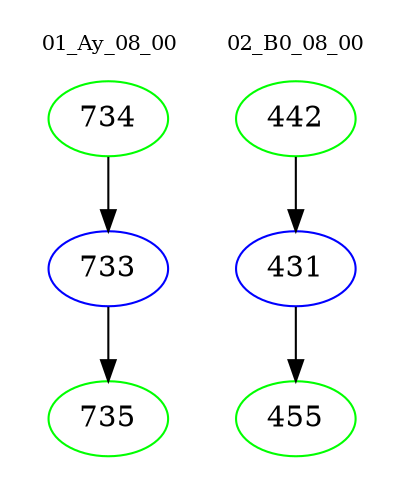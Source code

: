 digraph{
subgraph cluster_0 {
color = white
label = "01_Ay_08_00";
fontsize=10;
T0_734 [label="734", color="green"]
T0_734 -> T0_733 [color="black"]
T0_733 [label="733", color="blue"]
T0_733 -> T0_735 [color="black"]
T0_735 [label="735", color="green"]
}
subgraph cluster_1 {
color = white
label = "02_B0_08_00";
fontsize=10;
T1_442 [label="442", color="green"]
T1_442 -> T1_431 [color="black"]
T1_431 [label="431", color="blue"]
T1_431 -> T1_455 [color="black"]
T1_455 [label="455", color="green"]
}
}
